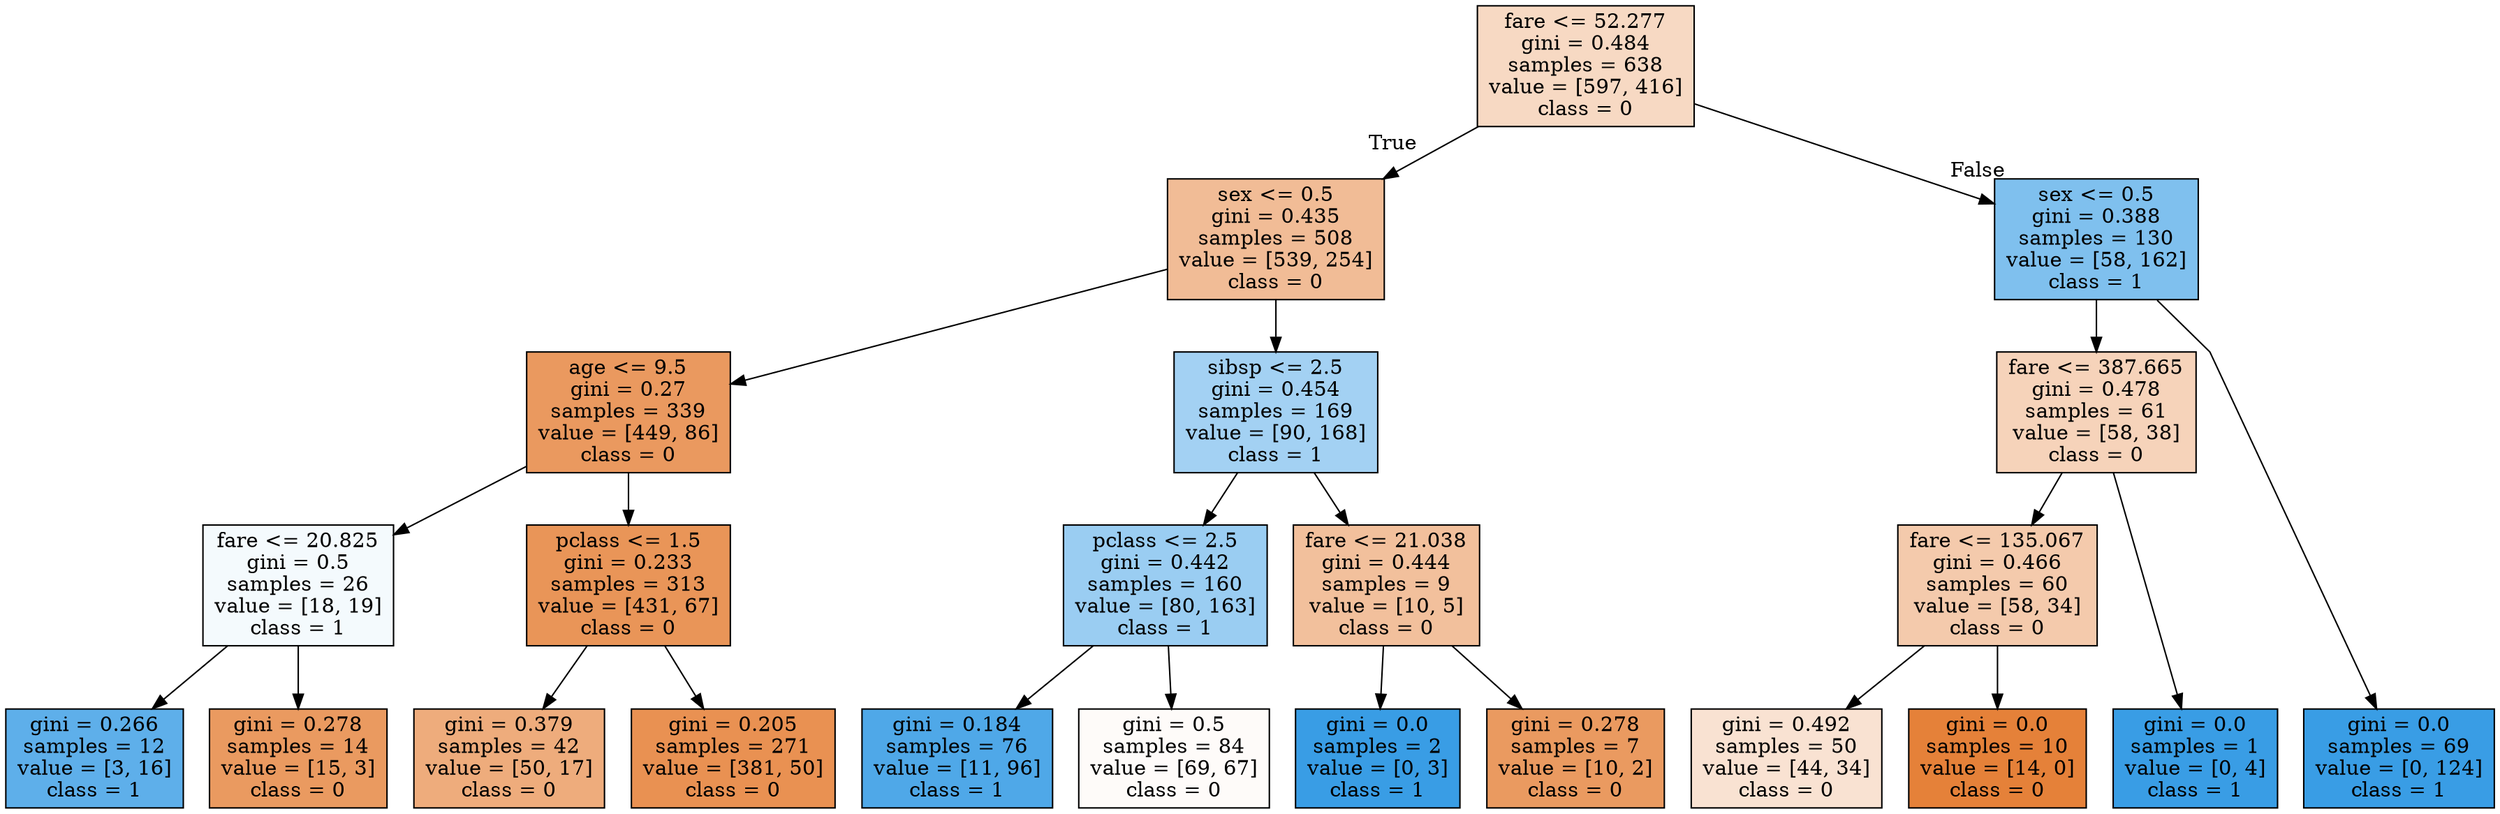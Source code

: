 digraph Tree {
node [shape=box, style="filled", color="black"] ;
graph [ranksep=equally, splines=polyline] ;
0 [label="fare <= 52.277\ngini = 0.484\nsamples = 638\nvalue = [597, 416]\nclass = 0", fillcolor="#e581394d"] ;
1 [label="sex <= 0.5\ngini = 0.435\nsamples = 508\nvalue = [539, 254]\nclass = 0", fillcolor="#e5813987"] ;
0 -> 1 [labeldistance=2.5, labelangle=45, headlabel="True"] ;
2 [label="age <= 9.5\ngini = 0.27\nsamples = 339\nvalue = [449, 86]\nclass = 0", fillcolor="#e58139ce"] ;
1 -> 2 ;
3 [label="fare <= 20.825\ngini = 0.5\nsamples = 26\nvalue = [18, 19]\nclass = 1", fillcolor="#399de50d"] ;
2 -> 3 ;
4 [label="gini = 0.266\nsamples = 12\nvalue = [3, 16]\nclass = 1", fillcolor="#399de5cf"] ;
3 -> 4 ;
5 [label="gini = 0.278\nsamples = 14\nvalue = [15, 3]\nclass = 0", fillcolor="#e58139cc"] ;
3 -> 5 ;
6 [label="pclass <= 1.5\ngini = 0.233\nsamples = 313\nvalue = [431, 67]\nclass = 0", fillcolor="#e58139d7"] ;
2 -> 6 ;
7 [label="gini = 0.379\nsamples = 42\nvalue = [50, 17]\nclass = 0", fillcolor="#e58139a8"] ;
6 -> 7 ;
8 [label="gini = 0.205\nsamples = 271\nvalue = [381, 50]\nclass = 0", fillcolor="#e58139de"] ;
6 -> 8 ;
9 [label="sibsp <= 2.5\ngini = 0.454\nsamples = 169\nvalue = [90, 168]\nclass = 1", fillcolor="#399de576"] ;
1 -> 9 ;
10 [label="pclass <= 2.5\ngini = 0.442\nsamples = 160\nvalue = [80, 163]\nclass = 1", fillcolor="#399de582"] ;
9 -> 10 ;
11 [label="gini = 0.184\nsamples = 76\nvalue = [11, 96]\nclass = 1", fillcolor="#399de5e2"] ;
10 -> 11 ;
12 [label="gini = 0.5\nsamples = 84\nvalue = [69, 67]\nclass = 0", fillcolor="#e5813907"] ;
10 -> 12 ;
13 [label="fare <= 21.038\ngini = 0.444\nsamples = 9\nvalue = [10, 5]\nclass = 0", fillcolor="#e581397f"] ;
9 -> 13 ;
14 [label="gini = 0.0\nsamples = 2\nvalue = [0, 3]\nclass = 1", fillcolor="#399de5ff"] ;
13 -> 14 ;
15 [label="gini = 0.278\nsamples = 7\nvalue = [10, 2]\nclass = 0", fillcolor="#e58139cc"] ;
13 -> 15 ;
16 [label="sex <= 0.5\ngini = 0.388\nsamples = 130\nvalue = [58, 162]\nclass = 1", fillcolor="#399de5a4"] ;
0 -> 16 [labeldistance=2.5, labelangle=-45, headlabel="False"] ;
17 [label="fare <= 387.665\ngini = 0.478\nsamples = 61\nvalue = [58, 38]\nclass = 0", fillcolor="#e5813958"] ;
16 -> 17 ;
18 [label="fare <= 135.067\ngini = 0.466\nsamples = 60\nvalue = [58, 34]\nclass = 0", fillcolor="#e581396a"] ;
17 -> 18 ;
19 [label="gini = 0.492\nsamples = 50\nvalue = [44, 34]\nclass = 0", fillcolor="#e581393a"] ;
18 -> 19 ;
20 [label="gini = 0.0\nsamples = 10\nvalue = [14, 0]\nclass = 0", fillcolor="#e58139ff"] ;
18 -> 20 ;
21 [label="gini = 0.0\nsamples = 1\nvalue = [0, 4]\nclass = 1", fillcolor="#399de5ff"] ;
17 -> 21 ;
22 [label="gini = 0.0\nsamples = 69\nvalue = [0, 124]\nclass = 1", fillcolor="#399de5ff"] ;
16 -> 22 ;
{rank=same ; 0} ;
{rank=same ; 1; 16} ;
{rank=same ; 2; 9; 17} ;
{rank=same ; 3; 6; 10; 13; 18} ;
{rank=same ; 4; 5; 7; 8; 11; 12; 14; 15; 19; 20; 21; 22} ;
}